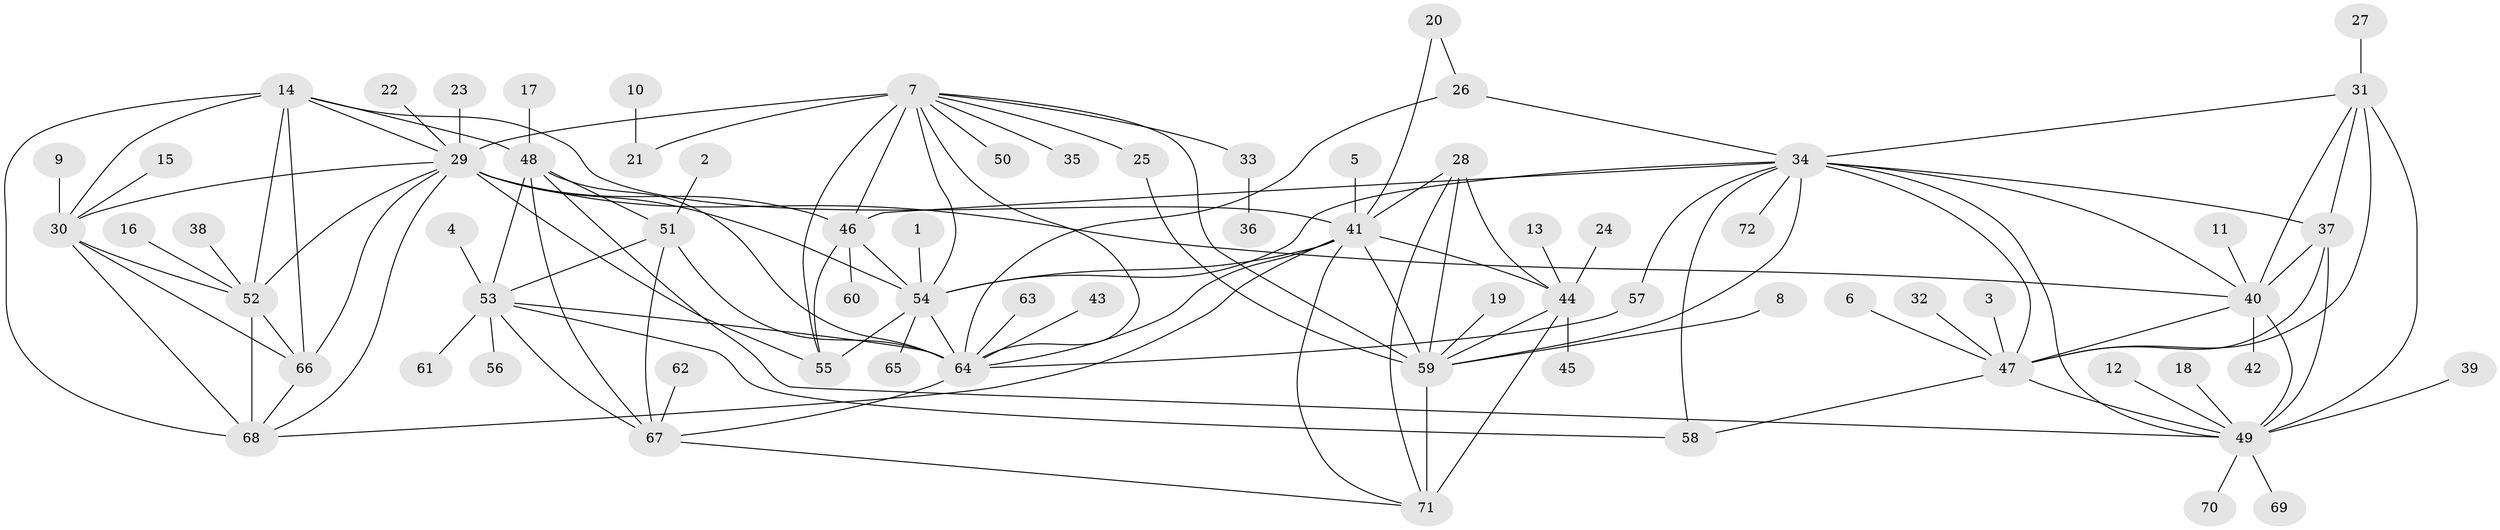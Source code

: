 // original degree distribution, {8: 0.06993006993006994, 7: 0.027972027972027972, 9: 0.04195804195804196, 10: 0.03496503496503497, 11: 0.04195804195804196, 15: 0.006993006993006993, 12: 0.006993006993006993, 13: 0.006993006993006993, 6: 0.006993006993006993, 1: 0.5594405594405595, 4: 0.013986013986013986, 2: 0.15384615384615385, 3: 0.027972027972027972}
// Generated by graph-tools (version 1.1) at 2025/26/03/09/25 03:26:43]
// undirected, 72 vertices, 126 edges
graph export_dot {
graph [start="1"]
  node [color=gray90,style=filled];
  1;
  2;
  3;
  4;
  5;
  6;
  7;
  8;
  9;
  10;
  11;
  12;
  13;
  14;
  15;
  16;
  17;
  18;
  19;
  20;
  21;
  22;
  23;
  24;
  25;
  26;
  27;
  28;
  29;
  30;
  31;
  32;
  33;
  34;
  35;
  36;
  37;
  38;
  39;
  40;
  41;
  42;
  43;
  44;
  45;
  46;
  47;
  48;
  49;
  50;
  51;
  52;
  53;
  54;
  55;
  56;
  57;
  58;
  59;
  60;
  61;
  62;
  63;
  64;
  65;
  66;
  67;
  68;
  69;
  70;
  71;
  72;
  1 -- 54 [weight=1.0];
  2 -- 51 [weight=1.0];
  3 -- 47 [weight=1.0];
  4 -- 53 [weight=1.0];
  5 -- 41 [weight=1.0];
  6 -- 47 [weight=1.0];
  7 -- 21 [weight=1.0];
  7 -- 25 [weight=1.0];
  7 -- 29 [weight=2.0];
  7 -- 33 [weight=1.0];
  7 -- 35 [weight=1.0];
  7 -- 46 [weight=2.0];
  7 -- 50 [weight=1.0];
  7 -- 54 [weight=4.0];
  7 -- 55 [weight=2.0];
  7 -- 59 [weight=1.0];
  7 -- 64 [weight=1.0];
  8 -- 59 [weight=1.0];
  9 -- 30 [weight=1.0];
  10 -- 21 [weight=1.0];
  11 -- 40 [weight=1.0];
  12 -- 49 [weight=1.0];
  13 -- 44 [weight=1.0];
  14 -- 29 [weight=1.0];
  14 -- 30 [weight=1.0];
  14 -- 41 [weight=1.0];
  14 -- 48 [weight=1.0];
  14 -- 52 [weight=2.0];
  14 -- 66 [weight=1.0];
  14 -- 68 [weight=1.0];
  15 -- 30 [weight=1.0];
  16 -- 52 [weight=1.0];
  17 -- 48 [weight=1.0];
  18 -- 49 [weight=1.0];
  19 -- 59 [weight=1.0];
  20 -- 26 [weight=1.0];
  20 -- 41 [weight=1.0];
  22 -- 29 [weight=1.0];
  23 -- 29 [weight=1.0];
  24 -- 44 [weight=1.0];
  25 -- 59 [weight=1.0];
  26 -- 34 [weight=1.0];
  26 -- 64 [weight=1.0];
  27 -- 31 [weight=1.0];
  28 -- 41 [weight=1.0];
  28 -- 44 [weight=1.0];
  28 -- 59 [weight=2.0];
  28 -- 71 [weight=2.0];
  29 -- 30 [weight=1.0];
  29 -- 40 [weight=1.0];
  29 -- 46 [weight=1.0];
  29 -- 52 [weight=2.0];
  29 -- 54 [weight=2.0];
  29 -- 55 [weight=1.0];
  29 -- 66 [weight=1.0];
  29 -- 68 [weight=1.0];
  30 -- 52 [weight=2.0];
  30 -- 66 [weight=1.0];
  30 -- 68 [weight=1.0];
  31 -- 34 [weight=1.0];
  31 -- 37 [weight=1.0];
  31 -- 40 [weight=1.0];
  31 -- 47 [weight=1.0];
  31 -- 49 [weight=2.0];
  32 -- 47 [weight=1.0];
  33 -- 36 [weight=1.0];
  34 -- 37 [weight=1.0];
  34 -- 40 [weight=1.0];
  34 -- 46 [weight=1.0];
  34 -- 47 [weight=1.0];
  34 -- 49 [weight=2.0];
  34 -- 54 [weight=1.0];
  34 -- 57 [weight=1.0];
  34 -- 58 [weight=1.0];
  34 -- 59 [weight=1.0];
  34 -- 72 [weight=1.0];
  37 -- 40 [weight=1.0];
  37 -- 47 [weight=1.0];
  37 -- 49 [weight=2.0];
  38 -- 52 [weight=1.0];
  39 -- 49 [weight=1.0];
  40 -- 42 [weight=1.0];
  40 -- 47 [weight=1.0];
  40 -- 49 [weight=2.0];
  41 -- 44 [weight=1.0];
  41 -- 54 [weight=1.0];
  41 -- 59 [weight=2.0];
  41 -- 64 [weight=1.0];
  41 -- 68 [weight=1.0];
  41 -- 71 [weight=2.0];
  43 -- 64 [weight=1.0];
  44 -- 45 [weight=1.0];
  44 -- 59 [weight=2.0];
  44 -- 71 [weight=2.0];
  46 -- 54 [weight=2.0];
  46 -- 55 [weight=1.0];
  46 -- 60 [weight=1.0];
  47 -- 49 [weight=2.0];
  47 -- 58 [weight=1.0];
  48 -- 49 [weight=1.0];
  48 -- 51 [weight=2.0];
  48 -- 53 [weight=1.0];
  48 -- 64 [weight=2.0];
  48 -- 67 [weight=1.0];
  49 -- 69 [weight=1.0];
  49 -- 70 [weight=1.0];
  51 -- 53 [weight=2.0];
  51 -- 64 [weight=4.0];
  51 -- 67 [weight=2.0];
  52 -- 66 [weight=2.0];
  52 -- 68 [weight=2.0];
  53 -- 56 [weight=1.0];
  53 -- 58 [weight=1.0];
  53 -- 61 [weight=1.0];
  53 -- 64 [weight=2.0];
  53 -- 67 [weight=1.0];
  54 -- 55 [weight=2.0];
  54 -- 64 [weight=1.0];
  54 -- 65 [weight=1.0];
  57 -- 64 [weight=1.0];
  59 -- 71 [weight=4.0];
  62 -- 67 [weight=1.0];
  63 -- 64 [weight=1.0];
  64 -- 67 [weight=2.0];
  66 -- 68 [weight=1.0];
  67 -- 71 [weight=1.0];
}
